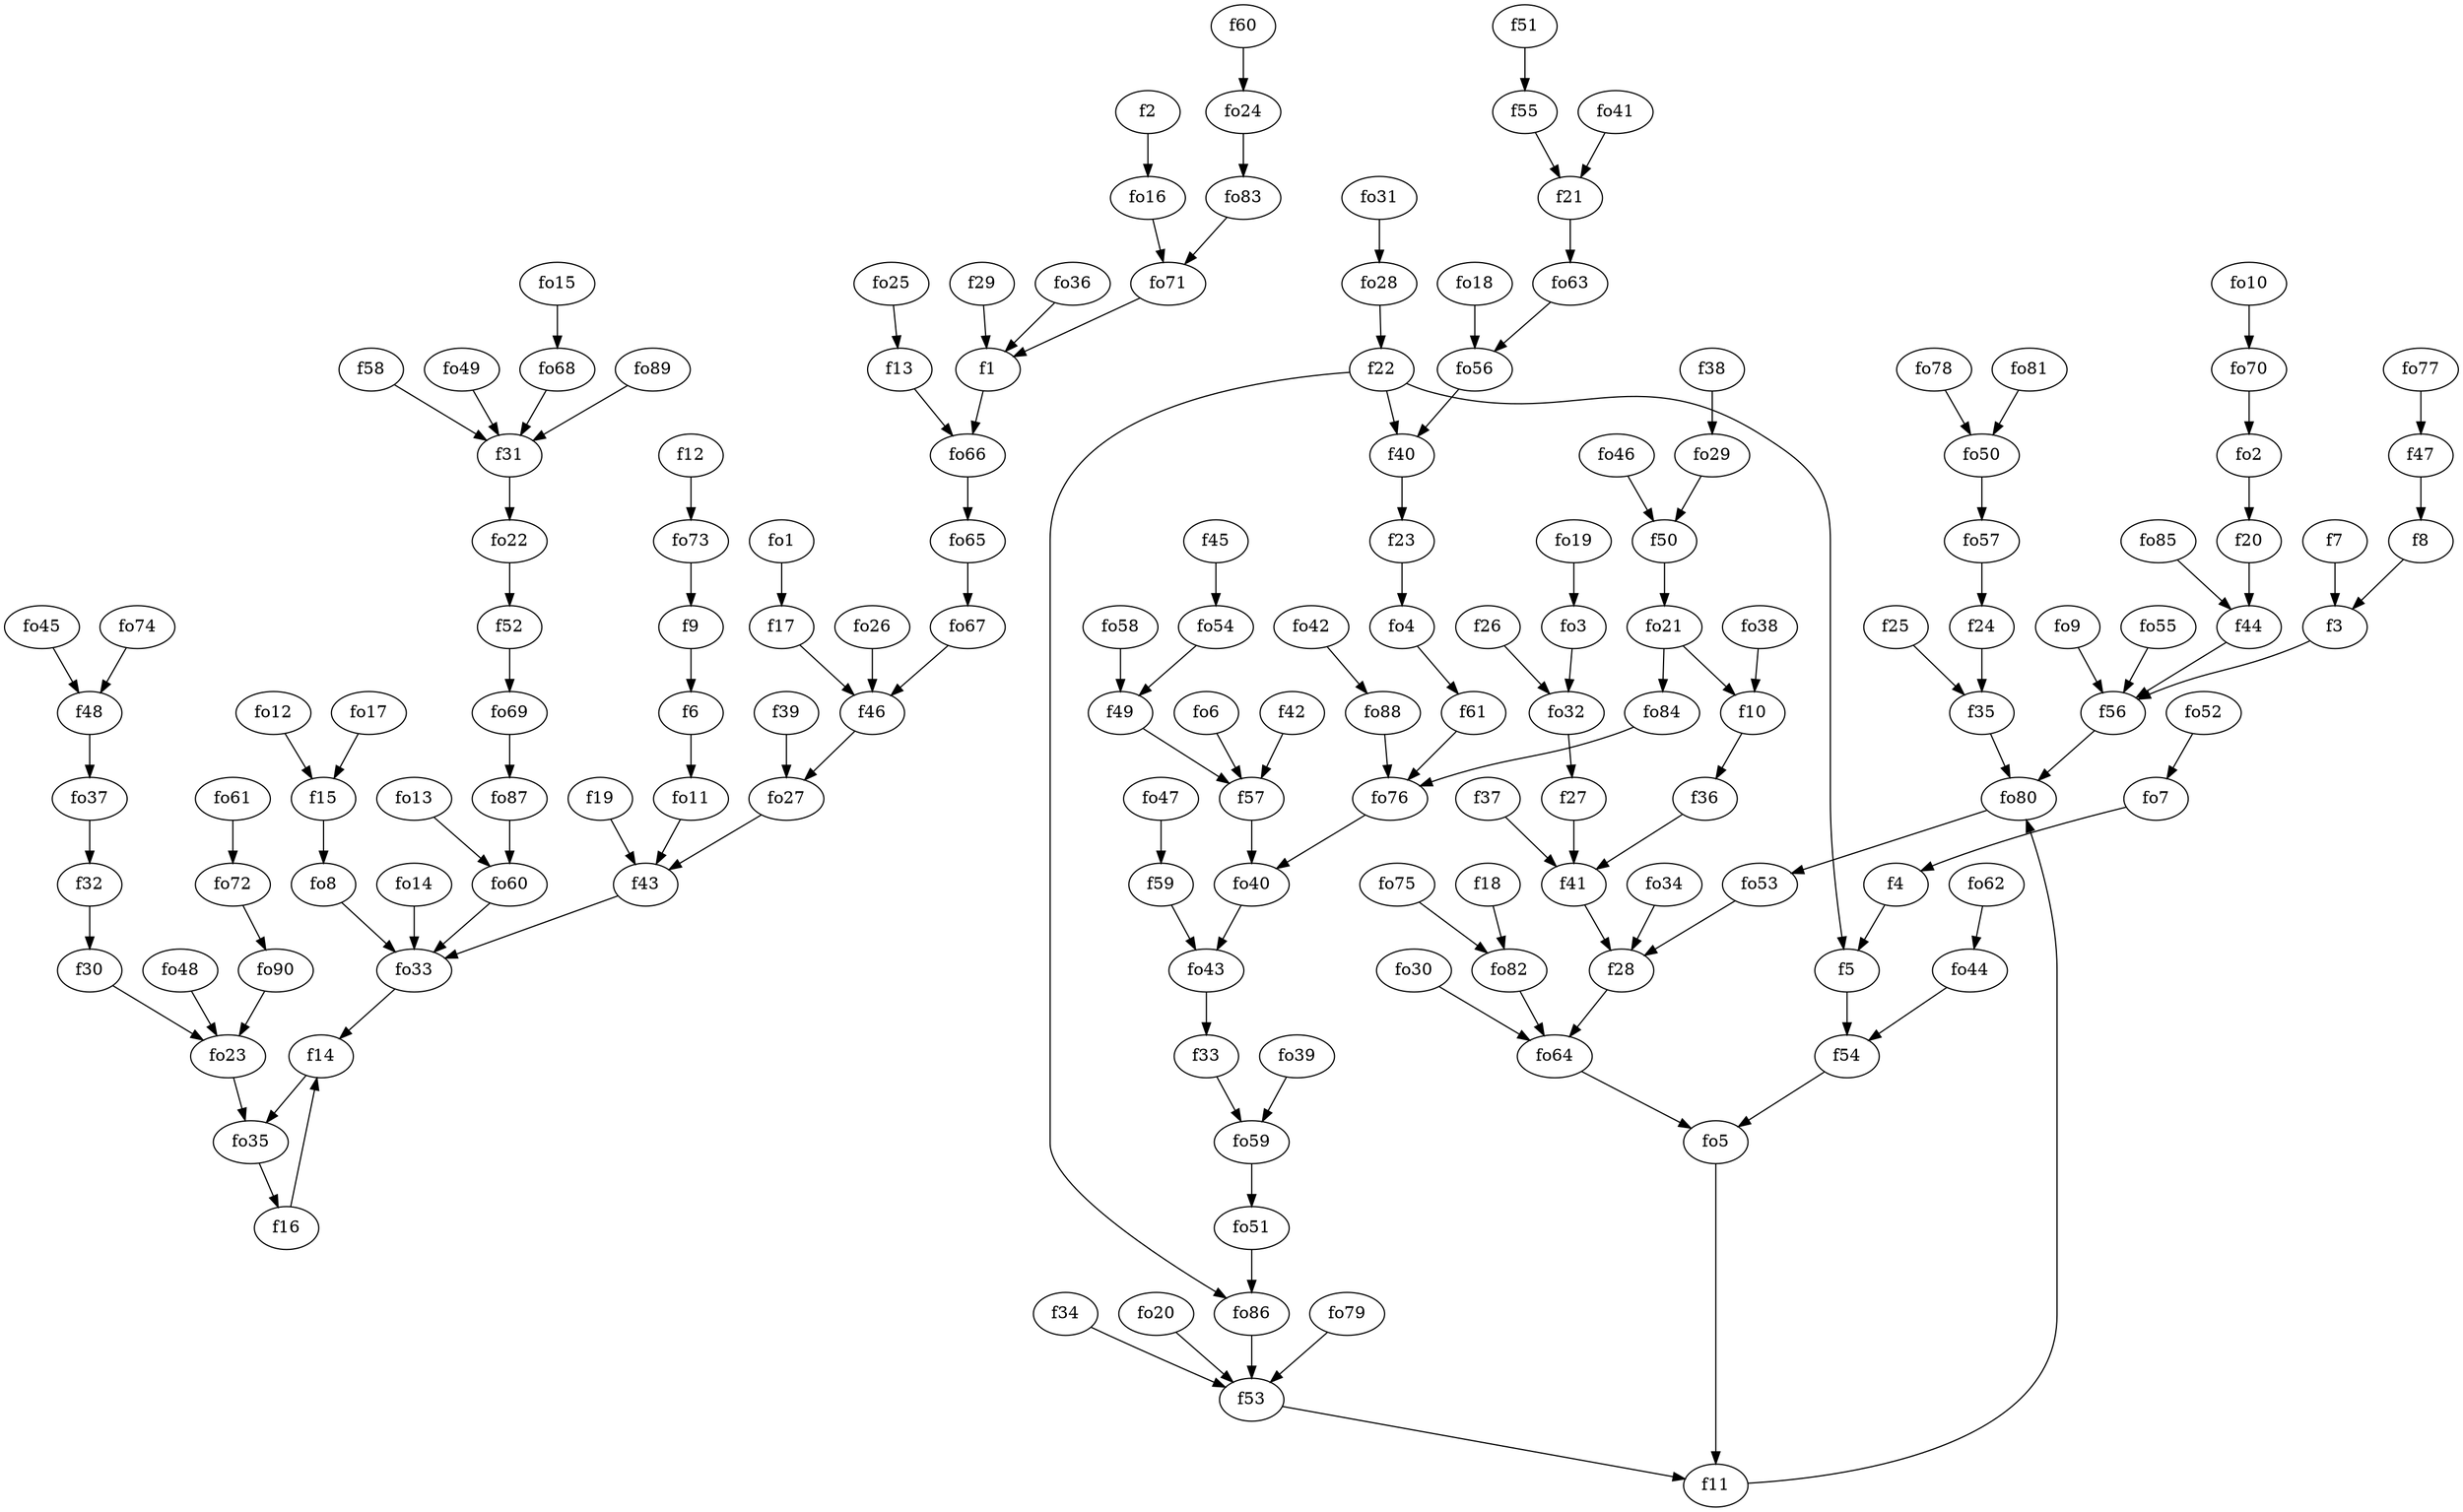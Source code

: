 strict digraph  {
f1;
f2;
f3;
f4;
f5;
f6;
f7;
f8;
f9;
f10;
f11;
f12;
f13;
f14;
f15;
f16;
f17;
f18;
f19;
f20;
f21;
f22;
f23;
f24;
f25;
f26;
f27;
f28;
f29;
f30;
f31;
f32;
f33;
f34;
f35;
f36;
f37;
f38;
f39;
f40;
f41;
f42;
f43;
f44;
f45;
f46;
f47;
f48;
f49;
f50;
f51;
f52;
f53;
f54;
f55;
f56;
f57;
f58;
f59;
f60;
f61;
fo1;
fo2;
fo3;
fo4;
fo5;
fo6;
fo7;
fo8;
fo9;
fo10;
fo11;
fo12;
fo13;
fo14;
fo15;
fo16;
fo17;
fo18;
fo19;
fo20;
fo21;
fo22;
fo23;
fo24;
fo25;
fo26;
fo27;
fo28;
fo29;
fo30;
fo31;
fo32;
fo33;
fo34;
fo35;
fo36;
fo37;
fo38;
fo39;
fo40;
fo41;
fo42;
fo43;
fo44;
fo45;
fo46;
fo47;
fo48;
fo49;
fo50;
fo51;
fo52;
fo53;
fo54;
fo55;
fo56;
fo57;
fo58;
fo59;
fo60;
fo61;
fo62;
fo63;
fo64;
fo65;
fo66;
fo67;
fo68;
fo69;
fo70;
fo71;
fo72;
fo73;
fo74;
fo75;
fo76;
fo77;
fo78;
fo79;
fo80;
fo81;
fo82;
fo83;
fo84;
fo85;
fo86;
fo87;
fo88;
fo89;
fo90;
f1 -> fo66  [weight=2];
f2 -> fo16  [weight=2];
f3 -> f56  [weight=2];
f4 -> f5  [weight=2];
f5 -> f54  [weight=2];
f6 -> fo11  [weight=2];
f7 -> f3  [weight=2];
f8 -> f3  [weight=2];
f9 -> f6  [weight=2];
f10 -> f36  [weight=2];
f11 -> fo80  [weight=2];
f12 -> fo73  [weight=2];
f13 -> fo66  [weight=2];
f14 -> fo35  [weight=2];
f15 -> fo8  [weight=2];
f16 -> f14  [weight=2];
f17 -> f46  [weight=2];
f18 -> fo82  [weight=2];
f19 -> f43  [weight=2];
f20 -> f44  [weight=2];
f21 -> fo63  [weight=2];
f22 -> f5  [weight=2];
f22 -> f40  [weight=2];
f22 -> fo86  [weight=2];
f23 -> fo4  [weight=2];
f24 -> f35  [weight=2];
f25 -> f35  [weight=2];
f26 -> fo32  [weight=2];
f27 -> f41  [weight=2];
f28 -> fo64  [weight=2];
f29 -> f1  [weight=2];
f30 -> fo23  [weight=2];
f31 -> fo22  [weight=2];
f32 -> f30  [weight=2];
f33 -> fo59  [weight=2];
f34 -> f53  [weight=2];
f35 -> fo80  [weight=2];
f36 -> f41  [weight=2];
f37 -> f41  [weight=2];
f38 -> fo29  [weight=2];
f39 -> fo27  [weight=2];
f40 -> f23  [weight=2];
f41 -> f28  [weight=2];
f42 -> f57  [weight=2];
f43 -> fo33  [weight=2];
f44 -> f56  [weight=2];
f45 -> fo54  [weight=2];
f46 -> fo27  [weight=2];
f47 -> f8  [weight=2];
f48 -> fo37  [weight=2];
f49 -> f57  [weight=2];
f50 -> fo21  [weight=2];
f51 -> f55  [weight=2];
f52 -> fo69  [weight=2];
f53 -> f11  [weight=2];
f54 -> fo5  [weight=2];
f55 -> f21  [weight=2];
f56 -> fo80  [weight=2];
f57 -> fo40  [weight=2];
f58 -> f31  [weight=2];
f59 -> fo43  [weight=2];
f60 -> fo24  [weight=2];
f61 -> fo76  [weight=2];
fo1 -> f17  [weight=2];
fo2 -> f20  [weight=2];
fo3 -> fo32  [weight=2];
fo4 -> f61  [weight=2];
fo5 -> f11  [weight=2];
fo6 -> f57  [weight=2];
fo7 -> f4  [weight=2];
fo8 -> fo33  [weight=2];
fo9 -> f56  [weight=2];
fo10 -> fo70  [weight=2];
fo11 -> f43  [weight=2];
fo12 -> f15  [weight=2];
fo13 -> fo60  [weight=2];
fo14 -> fo33  [weight=2];
fo15 -> fo68  [weight=2];
fo16 -> fo71  [weight=2];
fo17 -> f15  [weight=2];
fo18 -> fo56  [weight=2];
fo19 -> fo3  [weight=2];
fo20 -> f53  [weight=2];
fo21 -> fo84  [weight=2];
fo21 -> f10  [weight=2];
fo22 -> f52  [weight=2];
fo23 -> fo35  [weight=2];
fo24 -> fo83  [weight=2];
fo25 -> f13  [weight=2];
fo26 -> f46  [weight=2];
fo27 -> f43  [weight=2];
fo28 -> f22  [weight=2];
fo29 -> f50  [weight=2];
fo30 -> fo64  [weight=2];
fo31 -> fo28  [weight=2];
fo32 -> f27  [weight=2];
fo33 -> f14  [weight=2];
fo34 -> f28  [weight=2];
fo35 -> f16  [weight=2];
fo36 -> f1  [weight=2];
fo37 -> f32  [weight=2];
fo38 -> f10  [weight=2];
fo39 -> fo59  [weight=2];
fo40 -> fo43  [weight=2];
fo41 -> f21  [weight=2];
fo42 -> fo88  [weight=2];
fo43 -> f33  [weight=2];
fo44 -> f54  [weight=2];
fo45 -> f48  [weight=2];
fo46 -> f50  [weight=2];
fo47 -> f59  [weight=2];
fo48 -> fo23  [weight=2];
fo49 -> f31  [weight=2];
fo50 -> fo57  [weight=2];
fo51 -> fo86  [weight=2];
fo52 -> fo7  [weight=2];
fo53 -> f28  [weight=2];
fo54 -> f49  [weight=2];
fo55 -> f56  [weight=2];
fo56 -> f40  [weight=2];
fo57 -> f24  [weight=2];
fo58 -> f49  [weight=2];
fo59 -> fo51  [weight=2];
fo60 -> fo33  [weight=2];
fo61 -> fo72  [weight=2];
fo62 -> fo44  [weight=2];
fo63 -> fo56  [weight=2];
fo64 -> fo5  [weight=2];
fo65 -> fo67  [weight=2];
fo66 -> fo65  [weight=2];
fo67 -> f46  [weight=2];
fo68 -> f31  [weight=2];
fo69 -> fo87  [weight=2];
fo70 -> fo2  [weight=2];
fo71 -> f1  [weight=2];
fo72 -> fo90  [weight=2];
fo73 -> f9  [weight=2];
fo74 -> f48  [weight=2];
fo75 -> fo82  [weight=2];
fo76 -> fo40  [weight=2];
fo77 -> f47  [weight=2];
fo78 -> fo50  [weight=2];
fo79 -> f53  [weight=2];
fo80 -> fo53  [weight=2];
fo81 -> fo50  [weight=2];
fo82 -> fo64  [weight=2];
fo83 -> fo71  [weight=2];
fo84 -> fo76  [weight=2];
fo85 -> f44  [weight=2];
fo86 -> f53  [weight=2];
fo87 -> fo60  [weight=2];
fo88 -> fo76  [weight=2];
fo89 -> f31  [weight=2];
fo90 -> fo23  [weight=2];
}
